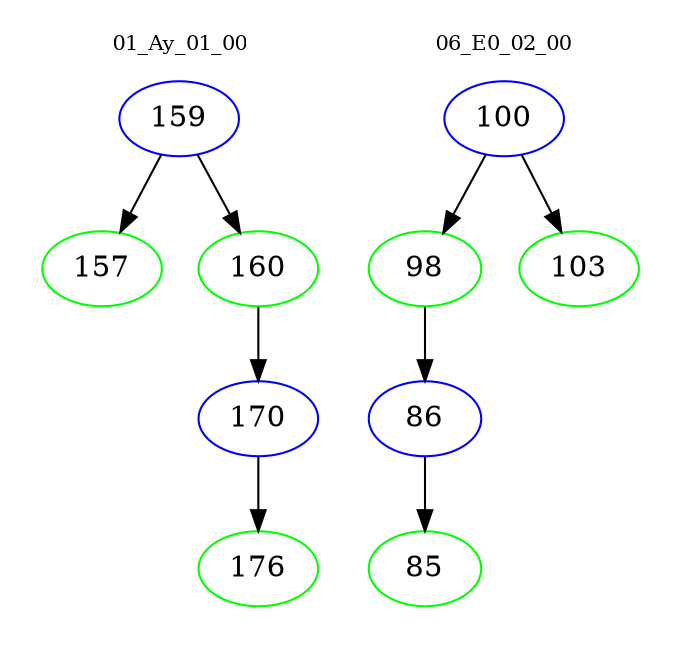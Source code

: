 digraph{
subgraph cluster_0 {
color = white
label = "01_Ay_01_00";
fontsize=10;
T0_159 [label="159", color="blue"]
T0_159 -> T0_157 [color="black"]
T0_157 [label="157", color="green"]
T0_159 -> T0_160 [color="black"]
T0_160 [label="160", color="green"]
T0_160 -> T0_170 [color="black"]
T0_170 [label="170", color="blue"]
T0_170 -> T0_176 [color="black"]
T0_176 [label="176", color="green"]
}
subgraph cluster_1 {
color = white
label = "06_E0_02_00";
fontsize=10;
T1_100 [label="100", color="blue"]
T1_100 -> T1_98 [color="black"]
T1_98 [label="98", color="green"]
T1_98 -> T1_86 [color="black"]
T1_86 [label="86", color="blue"]
T1_86 -> T1_85 [color="black"]
T1_85 [label="85", color="green"]
T1_100 -> T1_103 [color="black"]
T1_103 [label="103", color="green"]
}
}
